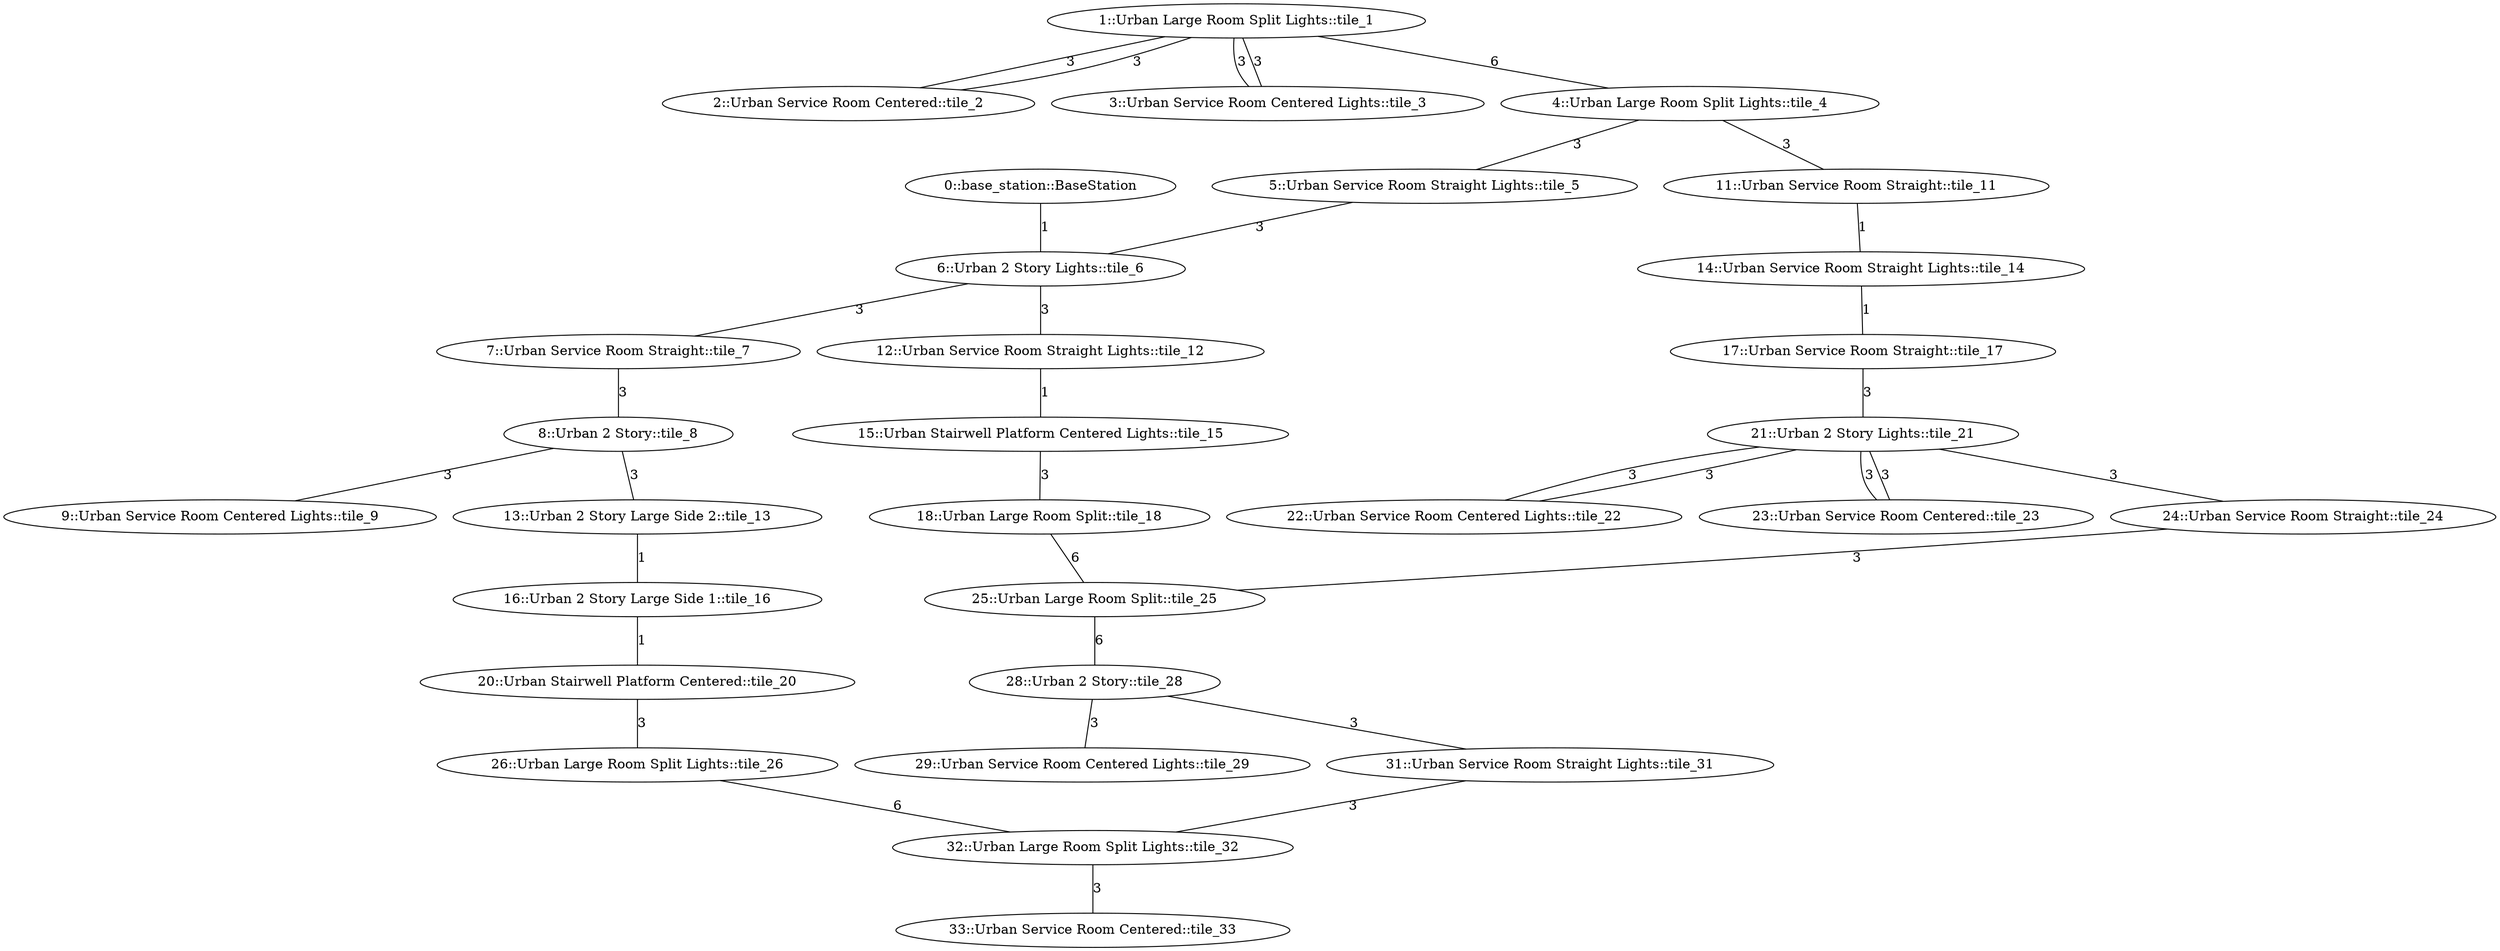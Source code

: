 /* Visibility graph for urban_circuit_practice_03.tsv */
/* Generated with the tile_tsv.py script: */
/*   tile_tsv.py urban_circuit_practice_03.tsv -\-graph-file urban_circuit_practice_03.dot -\-world-file urban_circuit_practice_03.sdf -\-world-name urban_circuit_practice_03 -\-scale_x 40 -\-scale_y 40 -\-urban -\-y0 24 -\-x0 -136 -\-z0 11 -\-level_type row_col */

graph {
  /* ==== Vertices ==== */

  /* Base station / Staging area */
  0   [label="0::base_station::BaseStation"];

  1   [label="1::Urban Large Room Split Lights::tile_1"];
  2   [label="2::Urban Service Room Centered::tile_2"];
  3   [label="3::Urban Service Room Centered Lights::tile_3"];
  4   [label="4::Urban Large Room Split Lights::tile_4"];
  5   [label="5::Urban Service Room Straight Lights::tile_5"];
  6   [label="6::Urban 2 Story Lights::tile_6"];
  7   [label="7::Urban Service Room Straight::tile_7"];
  8   [label="8::Urban 2 Story::tile_8"];
  9   [label="9::Urban Service Room Centered Lights::tile_9"];
  11  [label="11::Urban Service Room Straight::tile_11"];
  12  [label="12::Urban Service Room Straight Lights::tile_12"];
  13  [label="13::Urban 2 Story Large Side 2::tile_13"];
  14  [label="14::Urban Service Room Straight Lights::tile_14"];
  15  [label="15::Urban Stairwell Platform Centered Lights::tile_15"];
  16  [label="16::Urban 2 Story Large Side 1::tile_16"];
  17  [label="17::Urban Service Room Straight::tile_17"];
  18  [label="18::Urban Large Room Split::tile_18"];
  20  [label="20::Urban Stairwell Platform Centered::tile_20"];
  21  [label="21::Urban 2 Story Lights::tile_21"];
  22  [label="22::Urban Service Room Centered Lights::tile_22"];
  23  [label="23::Urban Service Room Centered::tile_23"];
  24  [label="24::Urban Service Room Straight::tile_24"];
  25  [label="25::Urban Large Room Split::tile_25"];
  26  [label="26::Urban Large Room Split Lights::tile_26"];
  28  [label="28::Urban 2 Story::tile_28"];
  29  [label="29::Urban Service Room Centered Lights::tile_29"];
  31  [label="31::Urban Service Room Straight Lights::tile_31"];
  32  [label="32::Urban Large Room Split Lights::tile_32"];
  33  [label="33::Urban Service Room Centered::tile_33"];

  /* ==== Edges ==== */

  /* Base station */
  0  -- 6   [label=1];
  1  -- 4   [label=6];  /* Intersection */
  4  -- 5   [label=3];  /* Intersection */
  4  -- 11  [label=3];  /* Intersection */
  5  -- 6   [label=3];  /* Intersection */
  6  -- 7   [label=3];  /* Intersection */
  6  -- 12  [label=3];  /* Intersection */
  7  -- 8   [label=3];  /* Intersection */
  8  -- 13  [label=3];  /* Intersection */
  11 -- 14  [label=1];
  12 -- 15  [label=1];
  13 -- 16  [label=1];
  14 -- 17  [label=1];
  15 -- 18  [label=3];  /* Intersection */
  16 -- 20  [label=1];
  17 -- 21  [label=3];  /* Intersection */
  18 -- 25  [label=6];  /* Intersection */
  20 -- 26  [label=3];  /* Intersection */
  21 -- 24  [label=3];  /* Intersection */
  24 -- 25  [label=3];  /* Intersection */
  25 -- 28  [label=6];  /* Intersection */
  26 -- 32  [label=6];  /* Intersection */
  28 -- 31  [label=3];  /* Intersection */
  31 -- 32  [label=3];  /* Intersection */
  1  -- 2   [label=3];  /* Intersection */
  1  -- 3   [label=3];  /* Intersection */
  1  -- 2   [label=3];  /* Intersection */
  1  -- 3   [label=3];  /* Intersection */
  8  -- 9   [label=3];  /* Intersection */
  21 -- 22  [label=3];  /* Intersection */
  21 -- 23  [label=3];  /* Intersection */
  21 -- 22  [label=3];  /* Intersection */
  21 -- 23  [label=3];  /* Intersection */
  28 -- 29  [label=3];  /* Intersection */
  32 -- 33  [label=3];  /* Intersection */
}
